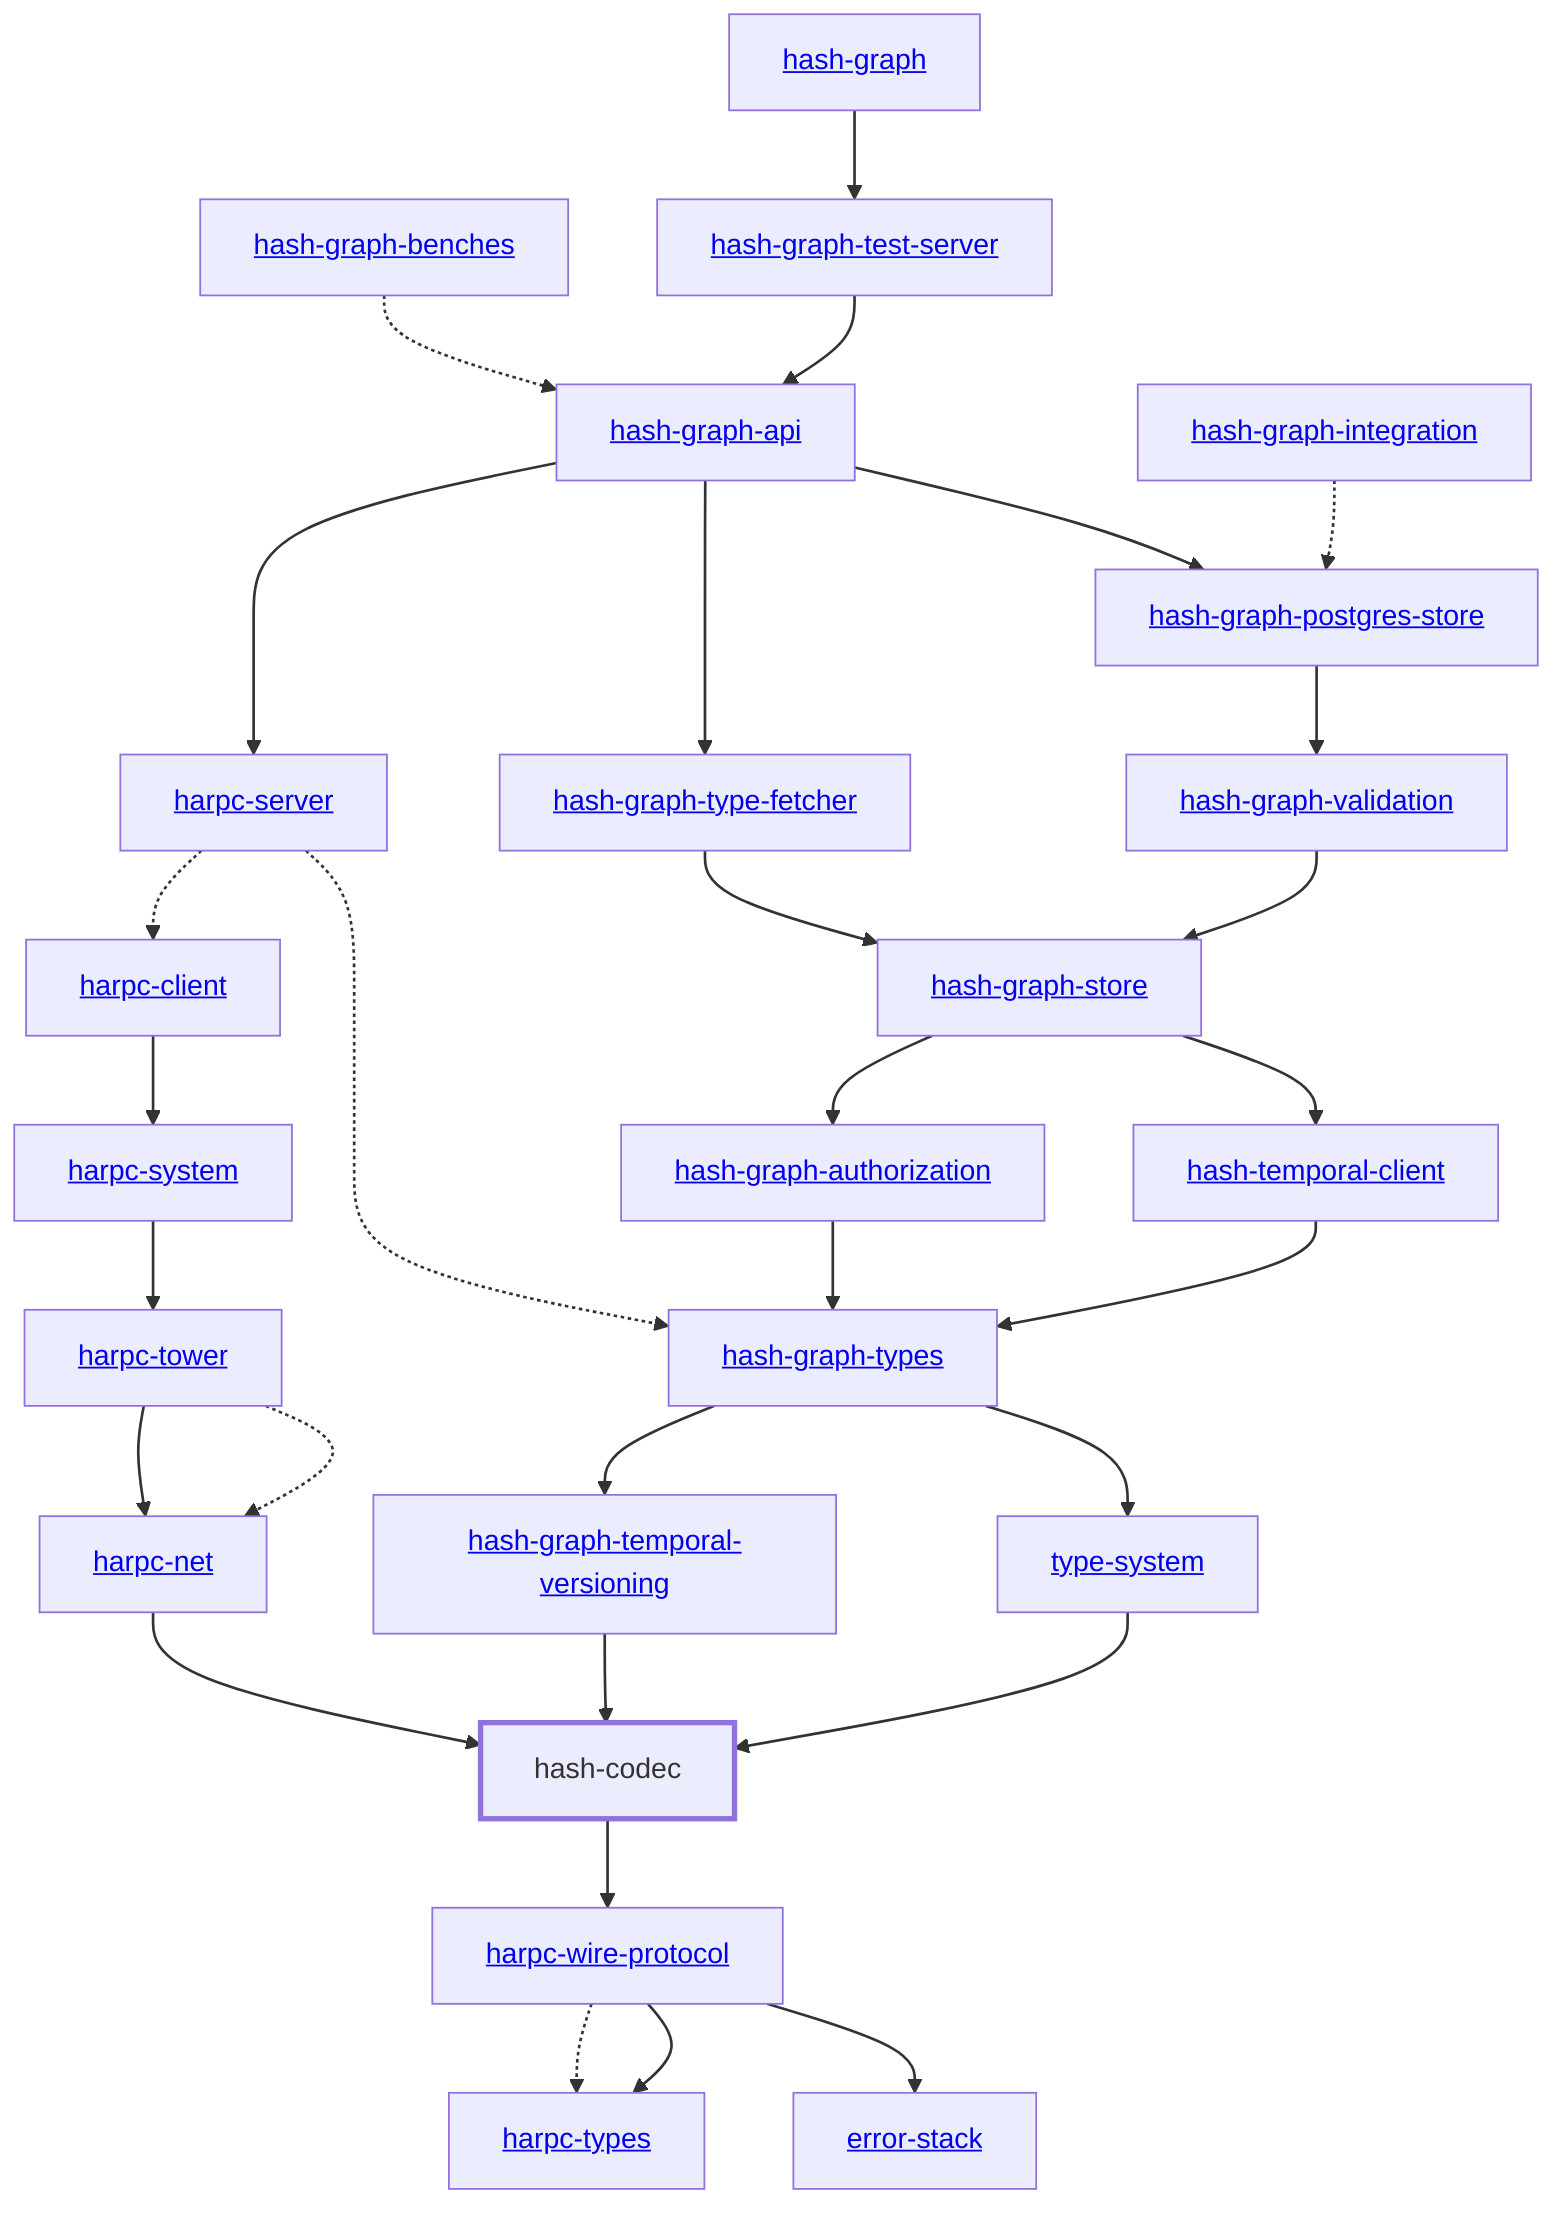 graph TD
    %% Configure the diagram
    linkStyle default stroke-width:1.5px
    classDef default stroke-width:1px
    classDef root stroke-width:3px
    classDef dev stroke-width:1px
    classDef build stroke-width:1px
    %% Legend
    %% --> : Normal dependency
    %% -.-> : Dev dependency
    %% ---> : Build dependency
    0[hash-codec]
    class 0 root
    1[<a href="../harpc_types/index.html">harpc-types</a>]
    2[<a href="../harpc_wire_protocol/index.html">harpc-wire-protocol</a>]
    3[<a href="../error_stack/index.html">error-stack</a>]
    4[<a href="../harpc_net/index.html">harpc-net</a>]
    5[<a href="../hash_graph/index.html">hash-graph</a>]
    6[<a href="../hash_graph_api/index.html">hash-graph-api</a>]
    7[<a href="../hash_graph_authorization/index.html">hash-graph-authorization</a>]
    8[<a href="../hash_graph_integration/index.html">hash-graph-integration</a>]
    9[<a href="../hash_graph_postgres_store/index.html">hash-graph-postgres-store</a>]
    10[<a href="../hash_graph_store/index.html">hash-graph-store</a>]
    11[<a href="../hash_graph_temporal_versioning/index.html">hash-graph-temporal-versioning</a>]
    12[<a href="../hash_graph_test_server/index.html">hash-graph-test-server</a>]
    class 12 dev
    13[<a href="../hash_graph_types/index.html">hash-graph-types</a>]
    14[<a href="../type_system/index.html">type-system</a>]
    15[<a href="../harpc_client/index.html">harpc-client</a>]
    16[<a href="../harpc_server/index.html">harpc-server</a>]
    17[<a href="../harpc_tower/index.html">harpc-tower</a>]
    18[<a href="../hash_graph_benches/index.html">hash-graph-benches</a>]
    19[<a href="../hash_graph_type_fetcher/index.html">hash-graph-type-fetcher</a>]
    20[<a href="../hash_graph_validation/index.html">hash-graph-validation</a>]
    21[<a href="../hash_temporal_client/index.html">hash-temporal-client</a>]
    22[<a href="../harpc_system/index.html">harpc-system</a>]
    0 --> 2
    2 -.-> 1
    2 --> 1
    2 --> 3
    4 --> 0
    11 --> 0
    14 --> 0
    17 --> 4
    17 -.-> 4
    18 -.-> 6
    12 --> 6
    10 --> 7
    6 --> 9
    8 -.-> 9
    19 --> 10
    20 --> 10
    13 --> 11
    5 --> 12
    16 -.-> 13
    7 --> 13
    21 --> 13
    13 --> 14
    16 -.-> 15
    6 --> 16
    22 --> 17
    6 --> 19
    9 --> 20
    10 --> 21
    15 --> 22